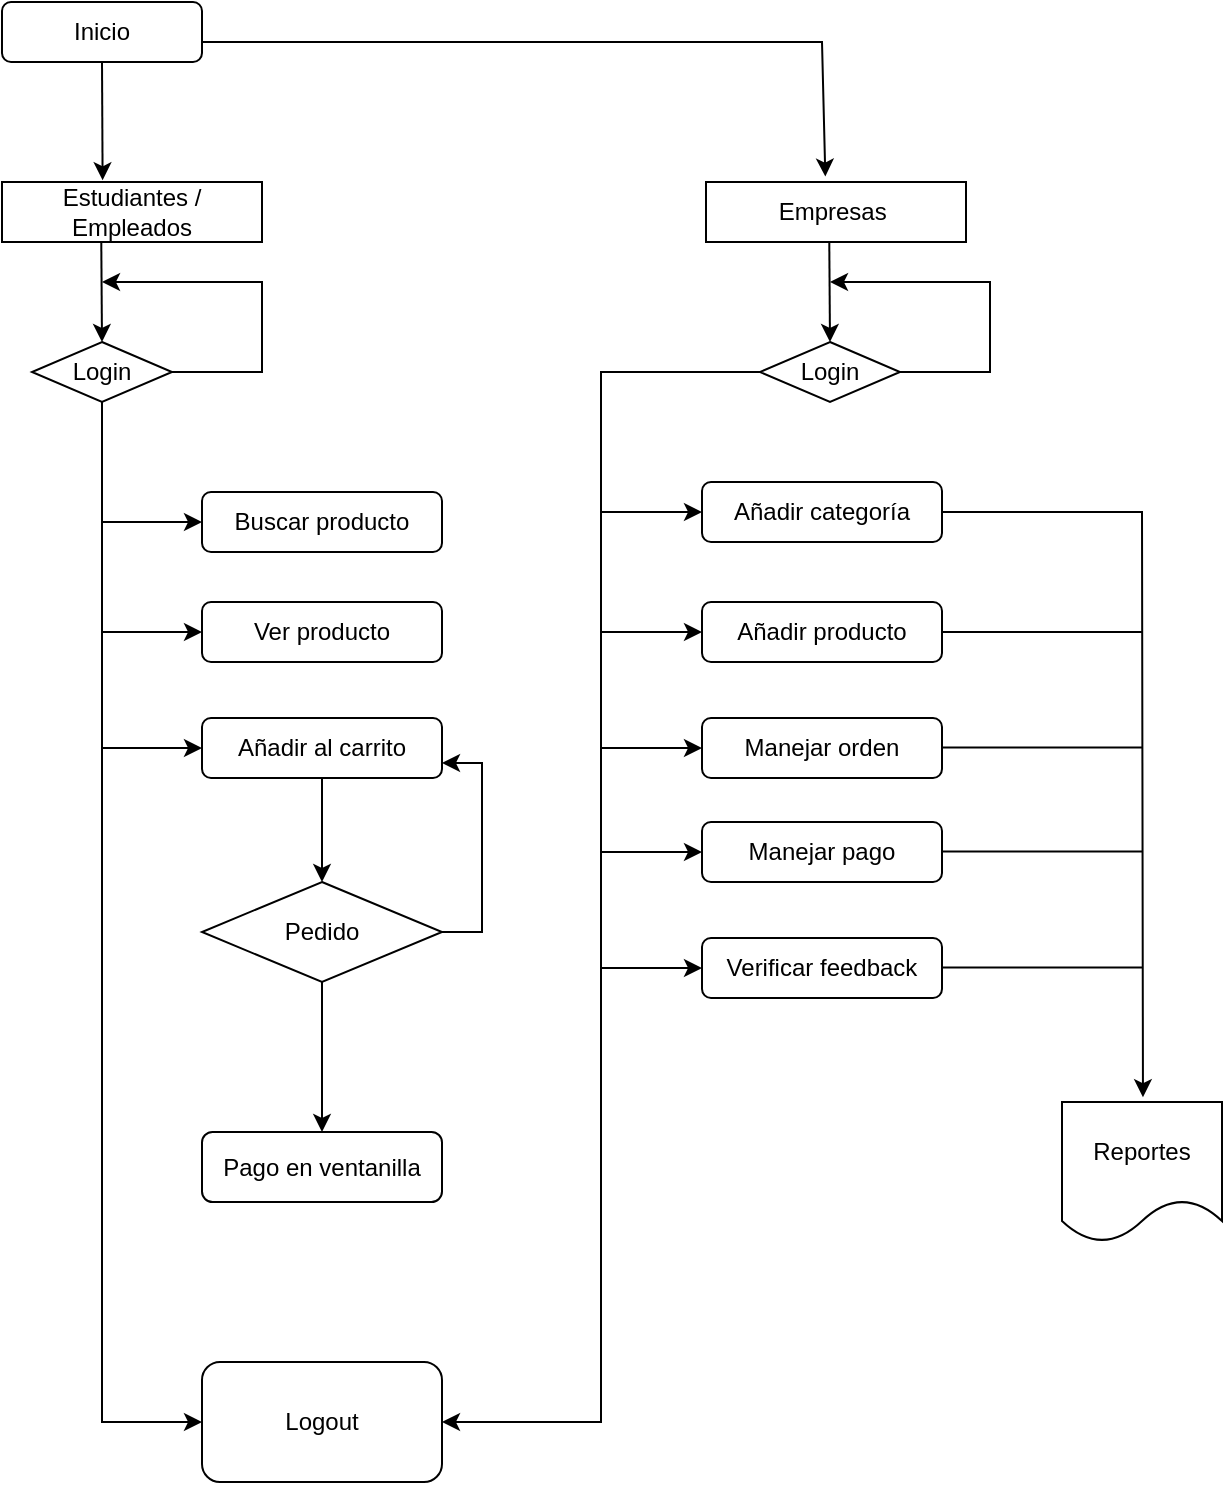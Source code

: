 <mxfile version="24.7.17">
  <diagram name="Página-1" id="h3-XqdYV9PBH-u6u0g4_">
    <mxGraphModel dx="918" dy="1024" grid="1" gridSize="10" guides="1" tooltips="1" connect="1" arrows="1" fold="1" page="1" pageScale="1" pageWidth="827" pageHeight="1169" math="0" shadow="0">
      <root>
        <mxCell id="0" />
        <mxCell id="1" parent="0" />
        <mxCell id="J2sAbj2nR6ulc6irKPb2-1" value="Inicio" style="rounded=1;whiteSpace=wrap;html=1;" vertex="1" parent="1">
          <mxGeometry x="30" y="20" width="100" height="30" as="geometry" />
        </mxCell>
        <mxCell id="J2sAbj2nR6ulc6irKPb2-2" value="Estudiantes / Empleados" style="rounded=0;whiteSpace=wrap;html=1;" vertex="1" parent="1">
          <mxGeometry x="30" y="110" width="130" height="30" as="geometry" />
        </mxCell>
        <mxCell id="J2sAbj2nR6ulc6irKPb2-3" value="Empresas&amp;nbsp;" style="rounded=0;whiteSpace=wrap;html=1;" vertex="1" parent="1">
          <mxGeometry x="382" y="110" width="130" height="30" as="geometry" />
        </mxCell>
        <mxCell id="J2sAbj2nR6ulc6irKPb2-5" value="" style="endArrow=classic;html=1;rounded=0;exitX=0.5;exitY=1;exitDx=0;exitDy=0;entryX=0.387;entryY=-0.029;entryDx=0;entryDy=0;entryPerimeter=0;" edge="1" parent="1" source="J2sAbj2nR6ulc6irKPb2-1" target="J2sAbj2nR6ulc6irKPb2-2">
          <mxGeometry width="50" height="50" relative="1" as="geometry">
            <mxPoint x="55" y="100" as="sourcePoint" />
            <mxPoint x="105" y="50" as="targetPoint" />
            <Array as="points" />
          </mxGeometry>
        </mxCell>
        <mxCell id="J2sAbj2nR6ulc6irKPb2-6" value="" style="endArrow=classic;html=1;rounded=0;entryX=0.459;entryY=-0.09;entryDx=0;entryDy=0;entryPerimeter=0;" edge="1" parent="1" target="J2sAbj2nR6ulc6irKPb2-3">
          <mxGeometry width="50" height="50" relative="1" as="geometry">
            <mxPoint x="130" y="40" as="sourcePoint" />
            <mxPoint x="180" y="-10" as="targetPoint" />
            <Array as="points">
              <mxPoint x="440" y="40" />
            </Array>
          </mxGeometry>
        </mxCell>
        <mxCell id="J2sAbj2nR6ulc6irKPb2-25" value="" style="edgeStyle=orthogonalEdgeStyle;rounded=0;orthogonalLoop=1;jettySize=auto;html=1;exitX=0.5;exitY=1;exitDx=0;exitDy=0;entryX=0;entryY=0.5;entryDx=0;entryDy=0;" edge="1" parent="1" source="J2sAbj2nR6ulc6irKPb2-8" target="J2sAbj2nR6ulc6irKPb2-24">
          <mxGeometry relative="1" as="geometry">
            <mxPoint x="20.0" y="230" as="sourcePoint" />
            <mxPoint x="95.053" y="955" as="targetPoint" />
            <Array as="points">
              <mxPoint x="80" y="730" />
            </Array>
          </mxGeometry>
        </mxCell>
        <mxCell id="J2sAbj2nR6ulc6irKPb2-40" style="edgeStyle=orthogonalEdgeStyle;rounded=0;orthogonalLoop=1;jettySize=auto;html=1;" edge="1" parent="1" source="J2sAbj2nR6ulc6irKPb2-8">
          <mxGeometry relative="1" as="geometry">
            <mxPoint x="80" y="160" as="targetPoint" />
            <Array as="points">
              <mxPoint x="160" y="205" />
              <mxPoint x="160" y="160" />
            </Array>
          </mxGeometry>
        </mxCell>
        <mxCell id="J2sAbj2nR6ulc6irKPb2-8" value="Login" style="rhombus;whiteSpace=wrap;html=1;" vertex="1" parent="1">
          <mxGeometry x="45" y="190" width="70" height="30" as="geometry" />
        </mxCell>
        <mxCell id="J2sAbj2nR6ulc6irKPb2-10" value="" style="endArrow=classic;html=1;rounded=0;exitX=0.5;exitY=1;exitDx=0;exitDy=0;entryX=0.5;entryY=0;entryDx=0;entryDy=0;" edge="1" parent="1" target="J2sAbj2nR6ulc6irKPb2-8">
          <mxGeometry width="50" height="50" relative="1" as="geometry">
            <mxPoint x="79.64" y="140" as="sourcePoint" />
            <mxPoint x="70" y="250" as="targetPoint" />
            <Array as="points" />
          </mxGeometry>
        </mxCell>
        <mxCell id="J2sAbj2nR6ulc6irKPb2-17" value="Buscar producto" style="rounded=1;whiteSpace=wrap;html=1;" vertex="1" parent="1">
          <mxGeometry x="130" y="265" width="120" height="30" as="geometry" />
        </mxCell>
        <mxCell id="J2sAbj2nR6ulc6irKPb2-24" value="Logout" style="rounded=1;whiteSpace=wrap;html=1;" vertex="1" parent="1">
          <mxGeometry x="130" y="700" width="120" height="60" as="geometry" />
        </mxCell>
        <mxCell id="J2sAbj2nR6ulc6irKPb2-26" value="" style="endArrow=classic;html=1;rounded=0;entryX=0;entryY=0.5;entryDx=0;entryDy=0;" edge="1" parent="1" target="J2sAbj2nR6ulc6irKPb2-17">
          <mxGeometry width="50" height="50" relative="1" as="geometry">
            <mxPoint x="80" y="280" as="sourcePoint" />
            <mxPoint x="130" y="280" as="targetPoint" />
          </mxGeometry>
        </mxCell>
        <mxCell id="J2sAbj2nR6ulc6irKPb2-27" value="Ver producto" style="rounded=1;whiteSpace=wrap;html=1;" vertex="1" parent="1">
          <mxGeometry x="130" y="320" width="120" height="30" as="geometry" />
        </mxCell>
        <mxCell id="J2sAbj2nR6ulc6irKPb2-28" value="" style="endArrow=classic;html=1;rounded=0;entryX=0;entryY=0.5;entryDx=0;entryDy=0;" edge="1" parent="1" target="J2sAbj2nR6ulc6irKPb2-27">
          <mxGeometry width="50" height="50" relative="1" as="geometry">
            <mxPoint x="80" y="335" as="sourcePoint" />
            <mxPoint x="130" y="335" as="targetPoint" />
          </mxGeometry>
        </mxCell>
        <mxCell id="J2sAbj2nR6ulc6irKPb2-36" style="edgeStyle=orthogonalEdgeStyle;rounded=0;orthogonalLoop=1;jettySize=auto;html=1;entryX=0.5;entryY=0;entryDx=0;entryDy=0;" edge="1" parent="1" source="J2sAbj2nR6ulc6irKPb2-33" target="J2sAbj2nR6ulc6irKPb2-35">
          <mxGeometry relative="1" as="geometry">
            <mxPoint x="190" y="430.0" as="targetPoint" />
          </mxGeometry>
        </mxCell>
        <mxCell id="J2sAbj2nR6ulc6irKPb2-33" value="Añadir al carrito" style="rounded=1;whiteSpace=wrap;html=1;" vertex="1" parent="1">
          <mxGeometry x="130" y="378" width="120" height="30" as="geometry" />
        </mxCell>
        <mxCell id="J2sAbj2nR6ulc6irKPb2-34" value="" style="endArrow=classic;html=1;rounded=0;entryX=0;entryY=0.5;entryDx=0;entryDy=0;" edge="1" parent="1" target="J2sAbj2nR6ulc6irKPb2-33">
          <mxGeometry width="50" height="50" relative="1" as="geometry">
            <mxPoint x="80" y="393" as="sourcePoint" />
            <mxPoint x="130" y="393" as="targetPoint" />
          </mxGeometry>
        </mxCell>
        <mxCell id="J2sAbj2nR6ulc6irKPb2-37" style="edgeStyle=orthogonalEdgeStyle;rounded=0;orthogonalLoop=1;jettySize=auto;html=1;entryX=1;entryY=0.75;entryDx=0;entryDy=0;exitX=1;exitY=0.5;exitDx=0;exitDy=0;" edge="1" parent="1" source="J2sAbj2nR6ulc6irKPb2-35" target="J2sAbj2nR6ulc6irKPb2-33">
          <mxGeometry relative="1" as="geometry">
            <mxPoint x="260" y="480" as="sourcePoint" />
          </mxGeometry>
        </mxCell>
        <mxCell id="J2sAbj2nR6ulc6irKPb2-39" value="" style="edgeStyle=orthogonalEdgeStyle;rounded=0;orthogonalLoop=1;jettySize=auto;html=1;" edge="1" parent="1" source="J2sAbj2nR6ulc6irKPb2-35" target="J2sAbj2nR6ulc6irKPb2-38">
          <mxGeometry relative="1" as="geometry" />
        </mxCell>
        <mxCell id="J2sAbj2nR6ulc6irKPb2-35" value="Pedido" style="rhombus;whiteSpace=wrap;html=1;" vertex="1" parent="1">
          <mxGeometry x="130" y="460" width="120" height="50" as="geometry" />
        </mxCell>
        <mxCell id="J2sAbj2nR6ulc6irKPb2-38" value="Pago en ventanilla" style="rounded=1;whiteSpace=wrap;html=1;" vertex="1" parent="1">
          <mxGeometry x="130" y="585" width="120" height="35" as="geometry" />
        </mxCell>
        <mxCell id="J2sAbj2nR6ulc6irKPb2-41" style="edgeStyle=orthogonalEdgeStyle;rounded=0;orthogonalLoop=1;jettySize=auto;html=1;" edge="1" parent="1" source="J2sAbj2nR6ulc6irKPb2-42">
          <mxGeometry relative="1" as="geometry">
            <mxPoint x="444" y="160" as="targetPoint" />
            <Array as="points">
              <mxPoint x="524" y="205" />
              <mxPoint x="524" y="160" />
            </Array>
          </mxGeometry>
        </mxCell>
        <mxCell id="J2sAbj2nR6ulc6irKPb2-44" style="edgeStyle=orthogonalEdgeStyle;rounded=0;orthogonalLoop=1;jettySize=auto;html=1;entryX=1;entryY=0.5;entryDx=0;entryDy=0;" edge="1" parent="1" source="J2sAbj2nR6ulc6irKPb2-42" target="J2sAbj2nR6ulc6irKPb2-24">
          <mxGeometry relative="1" as="geometry" />
        </mxCell>
        <mxCell id="J2sAbj2nR6ulc6irKPb2-42" value="Login" style="rhombus;whiteSpace=wrap;html=1;" vertex="1" parent="1">
          <mxGeometry x="409" y="190" width="70" height="30" as="geometry" />
        </mxCell>
        <mxCell id="J2sAbj2nR6ulc6irKPb2-43" value="" style="endArrow=classic;html=1;rounded=0;exitX=0.5;exitY=1;exitDx=0;exitDy=0;entryX=0.5;entryY=0;entryDx=0;entryDy=0;" edge="1" parent="1" target="J2sAbj2nR6ulc6irKPb2-42">
          <mxGeometry width="50" height="50" relative="1" as="geometry">
            <mxPoint x="443.64" y="140" as="sourcePoint" />
            <mxPoint x="434" y="250" as="targetPoint" />
            <Array as="points" />
          </mxGeometry>
        </mxCell>
        <mxCell id="J2sAbj2nR6ulc6irKPb2-45" value="Añadir categoría" style="rounded=1;whiteSpace=wrap;html=1;" vertex="1" parent="1">
          <mxGeometry x="380" y="260" width="120" height="30" as="geometry" />
        </mxCell>
        <mxCell id="J2sAbj2nR6ulc6irKPb2-46" value="" style="endArrow=classic;html=1;rounded=0;entryX=0;entryY=0.5;entryDx=0;entryDy=0;" edge="1" parent="1" target="J2sAbj2nR6ulc6irKPb2-45">
          <mxGeometry width="50" height="50" relative="1" as="geometry">
            <mxPoint x="330" y="275" as="sourcePoint" />
            <mxPoint x="380" y="275" as="targetPoint" />
          </mxGeometry>
        </mxCell>
        <mxCell id="J2sAbj2nR6ulc6irKPb2-47" value="Añadir producto" style="rounded=1;whiteSpace=wrap;html=1;" vertex="1" parent="1">
          <mxGeometry x="380" y="320" width="120" height="30" as="geometry" />
        </mxCell>
        <mxCell id="J2sAbj2nR6ulc6irKPb2-48" value="" style="endArrow=classic;html=1;rounded=0;entryX=0;entryY=0.5;entryDx=0;entryDy=0;" edge="1" parent="1" target="J2sAbj2nR6ulc6irKPb2-47">
          <mxGeometry width="50" height="50" relative="1" as="geometry">
            <mxPoint x="330" y="335" as="sourcePoint" />
            <mxPoint x="380" y="335" as="targetPoint" />
          </mxGeometry>
        </mxCell>
        <mxCell id="J2sAbj2nR6ulc6irKPb2-49" value="Manejar orden" style="rounded=1;whiteSpace=wrap;html=1;" vertex="1" parent="1">
          <mxGeometry x="380" y="378" width="120" height="30" as="geometry" />
        </mxCell>
        <mxCell id="J2sAbj2nR6ulc6irKPb2-50" value="" style="endArrow=classic;html=1;rounded=0;entryX=0;entryY=0.5;entryDx=0;entryDy=0;" edge="1" parent="1" target="J2sAbj2nR6ulc6irKPb2-49">
          <mxGeometry width="50" height="50" relative="1" as="geometry">
            <mxPoint x="330" y="393" as="sourcePoint" />
            <mxPoint x="380" y="393" as="targetPoint" />
          </mxGeometry>
        </mxCell>
        <mxCell id="J2sAbj2nR6ulc6irKPb2-51" value="Manejar pago" style="rounded=1;whiteSpace=wrap;html=1;" vertex="1" parent="1">
          <mxGeometry x="380" y="430" width="120" height="30" as="geometry" />
        </mxCell>
        <mxCell id="J2sAbj2nR6ulc6irKPb2-52" value="" style="endArrow=classic;html=1;rounded=0;entryX=0;entryY=0.5;entryDx=0;entryDy=0;" edge="1" parent="1" target="J2sAbj2nR6ulc6irKPb2-51">
          <mxGeometry width="50" height="50" relative="1" as="geometry">
            <mxPoint x="330" y="445" as="sourcePoint" />
            <mxPoint x="380" y="445" as="targetPoint" />
          </mxGeometry>
        </mxCell>
        <mxCell id="J2sAbj2nR6ulc6irKPb2-55" value="Verificar feedback" style="rounded=1;whiteSpace=wrap;html=1;" vertex="1" parent="1">
          <mxGeometry x="380" y="488" width="120" height="30" as="geometry" />
        </mxCell>
        <mxCell id="J2sAbj2nR6ulc6irKPb2-56" value="" style="endArrow=classic;html=1;rounded=0;entryX=0;entryY=0.5;entryDx=0;entryDy=0;" edge="1" parent="1" target="J2sAbj2nR6ulc6irKPb2-55">
          <mxGeometry width="50" height="50" relative="1" as="geometry">
            <mxPoint x="330" y="503" as="sourcePoint" />
            <mxPoint x="380" y="503" as="targetPoint" />
          </mxGeometry>
        </mxCell>
        <mxCell id="J2sAbj2nR6ulc6irKPb2-57" value="Reportes" style="shape=document;whiteSpace=wrap;html=1;boundedLbl=1;" vertex="1" parent="1">
          <mxGeometry x="560" y="570" width="80" height="70" as="geometry" />
        </mxCell>
        <mxCell id="J2sAbj2nR6ulc6irKPb2-58" value="" style="endArrow=classic;html=1;rounded=0;entryX=0.506;entryY=-0.034;entryDx=0;entryDy=0;entryPerimeter=0;exitX=1;exitY=0.5;exitDx=0;exitDy=0;" edge="1" parent="1" source="J2sAbj2nR6ulc6irKPb2-45" target="J2sAbj2nR6ulc6irKPb2-57">
          <mxGeometry width="50" height="50" relative="1" as="geometry">
            <mxPoint x="600" y="280" as="sourcePoint" />
            <mxPoint x="600" y="560" as="targetPoint" />
            <Array as="points">
              <mxPoint x="600" y="275" />
            </Array>
          </mxGeometry>
        </mxCell>
        <mxCell id="J2sAbj2nR6ulc6irKPb2-60" value="" style="endArrow=none;html=1;rounded=0;exitX=1;exitY=0.5;exitDx=0;exitDy=0;" edge="1" parent="1" source="J2sAbj2nR6ulc6irKPb2-47">
          <mxGeometry width="50" height="50" relative="1" as="geometry">
            <mxPoint x="550" y="378" as="sourcePoint" />
            <mxPoint x="600" y="335" as="targetPoint" />
          </mxGeometry>
        </mxCell>
        <mxCell id="J2sAbj2nR6ulc6irKPb2-62" value="" style="endArrow=none;html=1;rounded=0;exitX=1;exitY=0.5;exitDx=0;exitDy=0;" edge="1" parent="1">
          <mxGeometry width="50" height="50" relative="1" as="geometry">
            <mxPoint x="500" y="392.77" as="sourcePoint" />
            <mxPoint x="600" y="392.77" as="targetPoint" />
          </mxGeometry>
        </mxCell>
        <mxCell id="J2sAbj2nR6ulc6irKPb2-63" value="" style="endArrow=none;html=1;rounded=0;exitX=1;exitY=0.5;exitDx=0;exitDy=0;" edge="1" parent="1">
          <mxGeometry width="50" height="50" relative="1" as="geometry">
            <mxPoint x="500" y="444.77" as="sourcePoint" />
            <mxPoint x="600" y="444.77" as="targetPoint" />
          </mxGeometry>
        </mxCell>
        <mxCell id="J2sAbj2nR6ulc6irKPb2-64" value="" style="endArrow=none;html=1;rounded=0;exitX=1;exitY=0.5;exitDx=0;exitDy=0;" edge="1" parent="1">
          <mxGeometry width="50" height="50" relative="1" as="geometry">
            <mxPoint x="500" y="502.77" as="sourcePoint" />
            <mxPoint x="600" y="502.77" as="targetPoint" />
          </mxGeometry>
        </mxCell>
      </root>
    </mxGraphModel>
  </diagram>
</mxfile>
